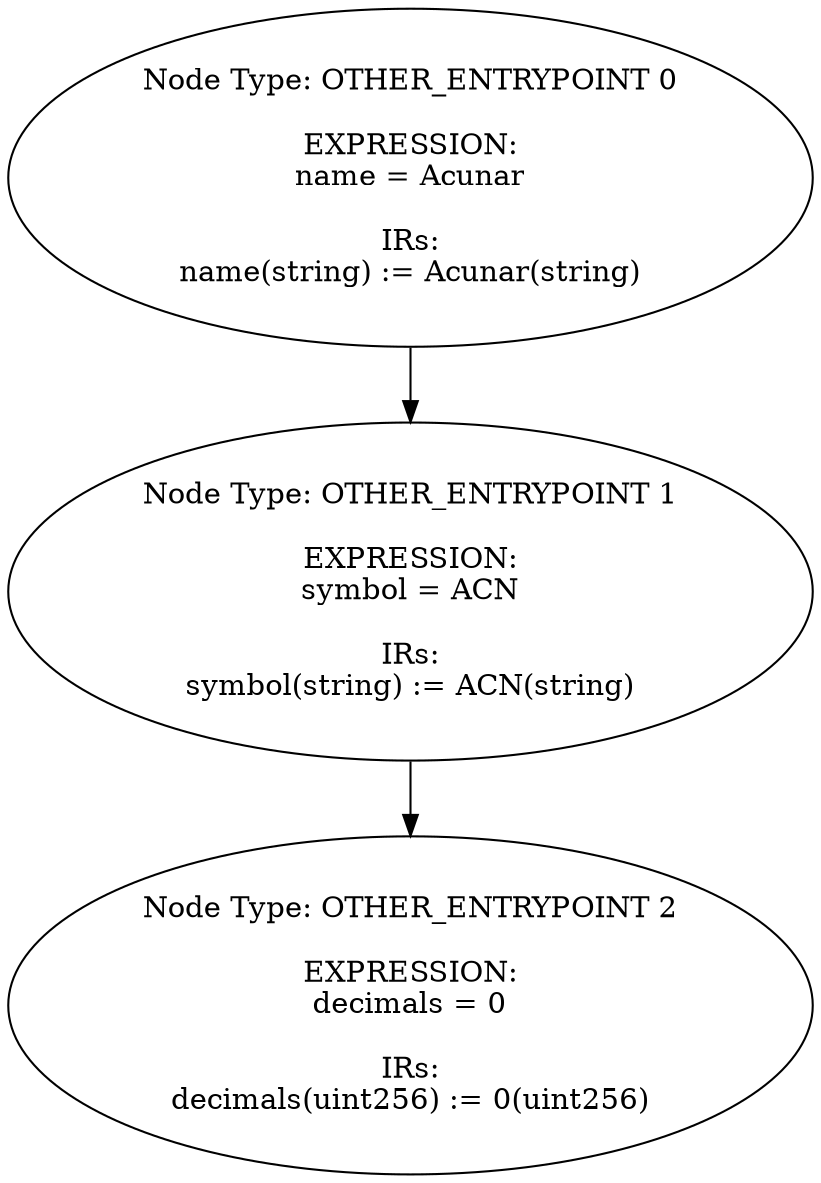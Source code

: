 digraph{
0[label="Node Type: OTHER_ENTRYPOINT 0

EXPRESSION:
name = Acunar

IRs:
name(string) := Acunar(string)"];
0->1;
1[label="Node Type: OTHER_ENTRYPOINT 1

EXPRESSION:
symbol = ACN

IRs:
symbol(string) := ACN(string)"];
1->2;
2[label="Node Type: OTHER_ENTRYPOINT 2

EXPRESSION:
decimals = 0

IRs:
decimals(uint256) := 0(uint256)"];
}
